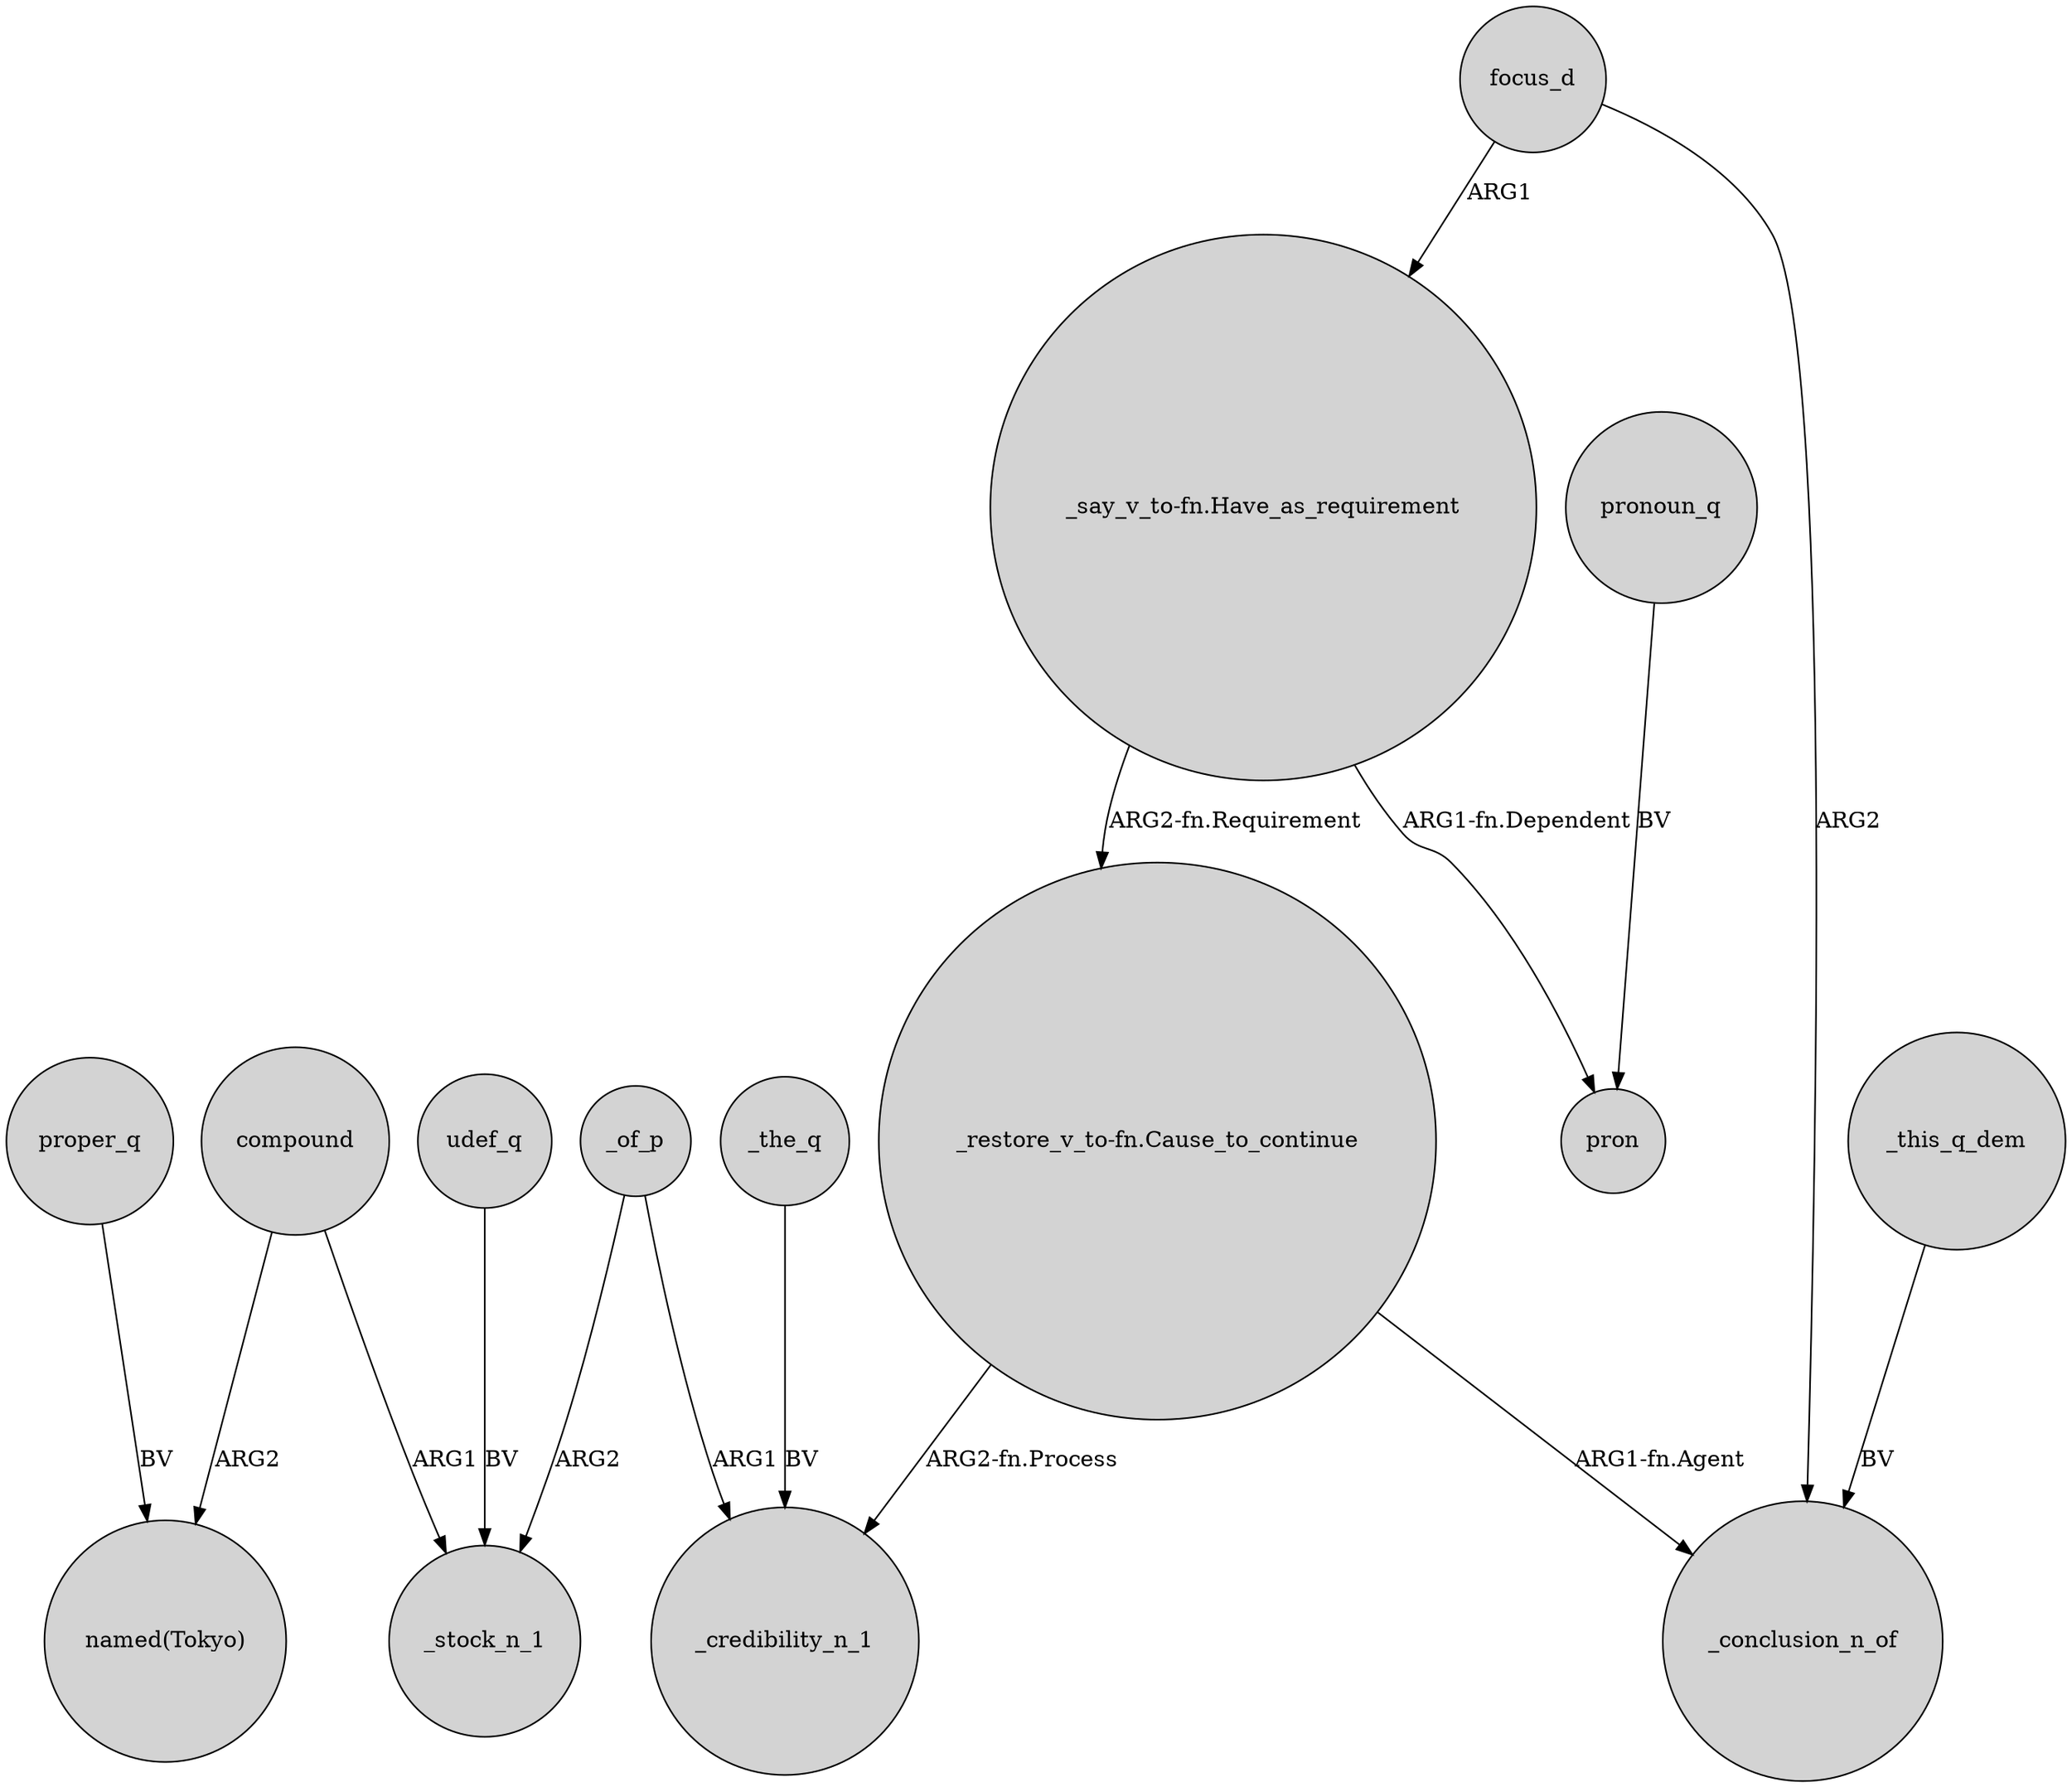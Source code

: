 digraph {
	node [shape=circle style=filled]
	proper_q -> "named(Tokyo)" [label=BV]
	_of_p -> _credibility_n_1 [label=ARG1]
	compound -> "named(Tokyo)" [label=ARG2]
	"_restore_v_to-fn.Cause_to_continue" -> _conclusion_n_of [label="ARG1-fn.Agent"]
	"_say_v_to-fn.Have_as_requirement" -> pron [label="ARG1-fn.Dependent"]
	"_restore_v_to-fn.Cause_to_continue" -> _credibility_n_1 [label="ARG2-fn.Process"]
	"_say_v_to-fn.Have_as_requirement" -> "_restore_v_to-fn.Cause_to_continue" [label="ARG2-fn.Requirement"]
	compound -> _stock_n_1 [label=ARG1]
	pronoun_q -> pron [label=BV]
	_of_p -> _stock_n_1 [label=ARG2]
	focus_d -> _conclusion_n_of [label=ARG2]
	_this_q_dem -> _conclusion_n_of [label=BV]
	focus_d -> "_say_v_to-fn.Have_as_requirement" [label=ARG1]
	udef_q -> _stock_n_1 [label=BV]
	_the_q -> _credibility_n_1 [label=BV]
}
